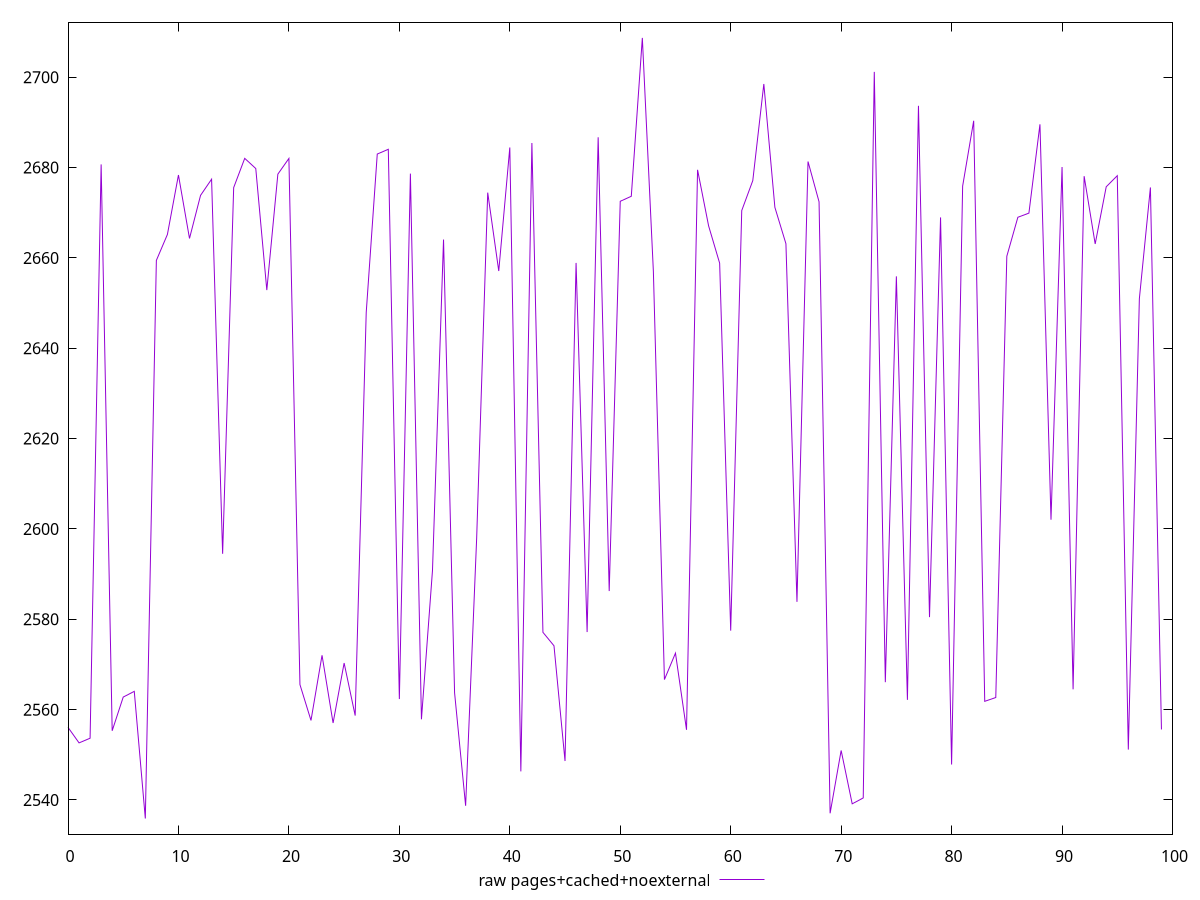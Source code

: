 $_rawPagesCachedNoexternal <<EOF
2556.0748562701433
2552.636493232886
2553.6707303056264
2680.7050852068905
2555.319737204547
2562.780966046617
2564.0441069298686
2535.8910934574023
2659.454031847287
2665.1970223368407
2678.3595339992753
2664.3172216072167
2673.849289757615
2677.435547456665
2594.4948986982276
2675.5766450414403
2682.046768441598
2679.7990169031955
2652.879780155217
2678.553074940021
2682.0307800341675
2565.5413066463466
2557.609351900871
2572.034736105286
2557.0373197819763
2570.315460603451
2558.679055275209
2647.897187222247
2683.0030723373025
2684.059010287862
2562.3407850711887
2678.6755707067746
2557.856446709888
2590.8205877883784
2664.0709646335476
2563.7349727828905
2538.7091071380655
2597.9750077496046
2674.461380221601
2657.109691798353
2684.4527157860607
2546.3293629055843
2685.450989006483
2577.112441156031
2574.1361314727046
2548.624666851664
2658.900001397914
2577.1776131415377
2686.715362084708
2586.2458105260343
2672.543160066502
2673.6514540595863
2708.7153539910373
2656.989375343991
2566.6502841810425
2572.5087949061617
2555.5307659303585
2679.5107852702877
2667.098274569821
2658.8368377564725
2577.4806761189384
2670.492570338453
2677.1225439208533
2698.518953410298
2671.2025577348227
2663.151284161009
2583.861391436438
2681.3459953717675
2672.424333638226
2537.0509359193206
2550.9592490762134
2539.1449610053096
2540.451984061168
2701.198737714373
2566.0699971182485
2655.9226126346794
2562.165065460215
2693.6875593345017
2580.483133315085
2668.9719733740285
2547.846047447946
2675.9086631557307
2690.3693646710735
2561.8344356088683
2562.6823182158346
2660.379873957428
2669.006646223083
2669.927440014781
2689.5811500788877
2602.0475242917546
2680.1271677249947
2564.5008504856655
2678.101785863176
2663.099511168169
2675.761105516611
2678.2093270707155
2551.156428565564
2650.9658338562995
2675.6046984548534
2555.604571353092
EOF
set key outside below
set terminal pngcairo
set output "report_00004_2020-11-02T20-21-41.718Z/speed-index/pages+cached+noexternal//raw.png"
set yrange [2532.4346082467296:2712.17183920171]
plot $_rawPagesCachedNoexternal title "raw pages+cached+noexternal" with line ,